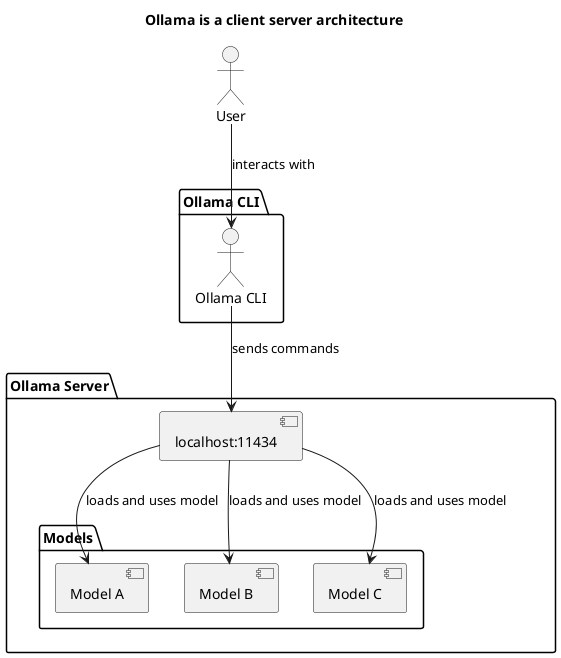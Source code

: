 @startuml

title Ollama is a client server architecture

actor "User" as user

package "Ollama CLI" {
    actor "Ollama CLI" as cli
}

package "Ollama Server" {
    component "localhost:11434" as server
    package "Models" {
        component "Model A" as modelA
        component "Model B" as modelB
        component "Model C" as modelC
    }
}

user --> cli : interacts with
cli --> server : sends commands
server --> modelA : loads and uses model
server --> modelB : loads and uses model
server --> modelC : loads and uses model

@enduml
